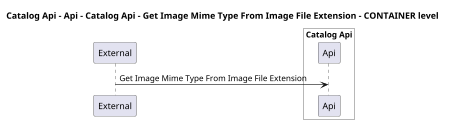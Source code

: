 @startuml
skinparam dpi 60

title Catalog Api - Api - Catalog Api - Get Image Mime Type From Image File Extension - CONTAINER level

participant "External" as C4InterFlow.SoftwareSystems.ExternalSystem

box "Catalog Api" #White
    participant "Api" as dotnet.eShop.Architecture.SoftwareSystems.CatalogApi.Containers.Api
end box


C4InterFlow.SoftwareSystems.ExternalSystem -> dotnet.eShop.Architecture.SoftwareSystems.CatalogApi.Containers.Api : Get Image Mime Type From Image File Extension


@enduml
